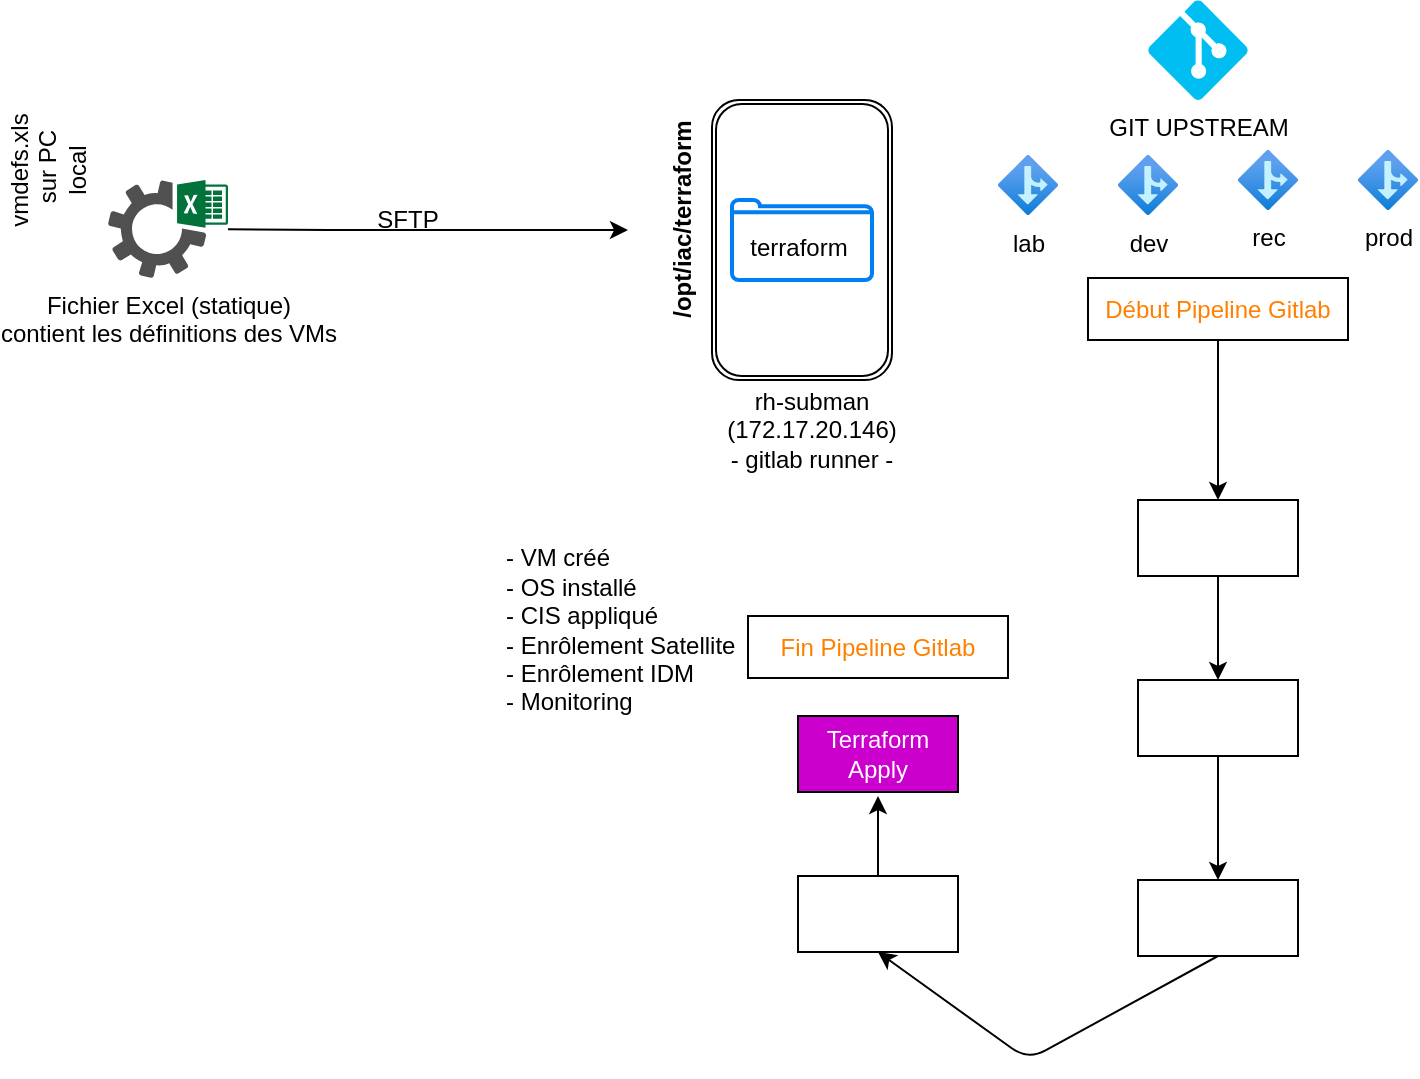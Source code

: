 <mxfile>
    <diagram id="IaFl8y2P71Akh2U9kg0a" name="Page-1">
        <mxGraphModel dx="1264" dy="649" grid="1" gridSize="10" guides="1" tooltips="1" connect="1" arrows="1" fold="1" page="1" pageScale="1" pageWidth="850" pageHeight="1100" math="0" shadow="0">
            <root>
                <mxCell id="0"/>
                <mxCell id="1" parent="0"/>
                <mxCell id="36" value="" style="shape=ext;double=1;rounded=1;whiteSpace=wrap;html=1;" vertex="1" parent="1">
                    <mxGeometry x="402" y="80" width="90" height="140" as="geometry"/>
                </mxCell>
                <mxCell id="6" style="edgeStyle=none;html=1;" parent="1" source="3" edge="1">
                    <mxGeometry relative="1" as="geometry">
                        <mxPoint x="360" y="145" as="targetPoint"/>
                        <Array as="points">
                            <mxPoint x="220" y="145"/>
                            <mxPoint x="280" y="145"/>
                        </Array>
                    </mxGeometry>
                </mxCell>
                <mxCell id="3" value="Fichier Excel (statique)&lt;br&gt;contient les définitions des VMs" style="sketch=0;pointerEvents=1;shadow=0;dashed=0;html=1;strokeColor=none;fillColor=#505050;labelPosition=center;verticalLabelPosition=bottom;verticalAlign=top;outlineConnect=0;align=center;shape=mxgraph.office.services.excel_services;" parent="1" vertex="1">
                    <mxGeometry x="100" y="120" width="60" height="49" as="geometry"/>
                </mxCell>
                <mxCell id="4" value="GIT UPSTREAM" style="verticalLabelPosition=bottom;html=1;verticalAlign=top;align=center;strokeColor=none;fillColor=#00BEF2;shape=mxgraph.azure.git_repository;" parent="1" vertex="1">
                    <mxGeometry x="620" y="30" width="50" height="50" as="geometry"/>
                </mxCell>
                <mxCell id="54" value="" style="edgeStyle=none;html=1;" edge="1" parent="1" source="9" target="11">
                    <mxGeometry relative="1" as="geometry"/>
                </mxCell>
                <mxCell id="9" value="Début Pipeline Gitlab" style="text;strokeColor=default;align=center;fillColor=none;html=1;verticalAlign=middle;whiteSpace=wrap;rounded=0;fontColor=#FF8000;" parent="1" vertex="1">
                    <mxGeometry x="590" y="169" width="130" height="31" as="geometry"/>
                </mxCell>
                <mxCell id="19" style="edgeStyle=none;html=1;exitX=0.5;exitY=1;exitDx=0;exitDy=0;entryX=0.5;entryY=0;entryDx=0;entryDy=0;fontColor=#FFFFFF;" parent="1" source="11" target="15" edge="1">
                    <mxGeometry relative="1" as="geometry"/>
                </mxCell>
                <mxCell id="11" value="&lt;font color=&quot;#ffffff&quot;&gt;Conversion&amp;nbsp;&lt;br&gt;XLS -&amp;gt; CSV&lt;br&gt;&lt;/font&gt;" style="text;strokeColor=default;align=center;fillColor=default;html=1;verticalAlign=middle;whiteSpace=wrap;rounded=0;fontColor=#FF8000;" parent="1" vertex="1">
                    <mxGeometry x="615" y="280" width="80" height="38" as="geometry"/>
                </mxCell>
                <mxCell id="20" style="edgeStyle=none;html=1;exitX=0.5;exitY=1;exitDx=0;exitDy=0;entryX=0.5;entryY=0;entryDx=0;entryDy=0;fontColor=#FFFFFF;" parent="1" source="15" target="16" edge="1">
                    <mxGeometry relative="1" as="geometry"/>
                </mxCell>
                <mxCell id="15" value="&lt;font color=&quot;#ffffff&quot;&gt;Conversion&amp;nbsp;&lt;br&gt;CSV -&amp;gt; YML&lt;br&gt;&lt;/font&gt;" style="text;strokeColor=default;align=center;fillColor=default;html=1;verticalAlign=middle;whiteSpace=wrap;rounded=0;fontColor=#FF8000;" parent="1" vertex="1">
                    <mxGeometry x="615" y="370" width="80" height="38" as="geometry"/>
                </mxCell>
                <mxCell id="23" style="edgeStyle=none;html=1;exitX=0.5;exitY=1;exitDx=0;exitDy=0;fontColor=#FFFFFF;entryX=0.5;entryY=1;entryDx=0;entryDy=0;" parent="1" source="16" target="21" edge="1">
                    <mxGeometry relative="1" as="geometry">
                        <mxPoint x="645" y="532" as="targetPoint"/>
                        <Array as="points">
                            <mxPoint x="560" y="560"/>
                        </Array>
                    </mxGeometry>
                </mxCell>
                <mxCell id="16" value="&lt;font color=&quot;#ffffff&quot;&gt;Generation main.tf&lt;br&gt;&lt;/font&gt;" style="text;strokeColor=default;align=center;fillColor=default;html=1;verticalAlign=middle;whiteSpace=wrap;rounded=0;fontColor=#FF8000;" parent="1" vertex="1">
                    <mxGeometry x="615" y="470" width="80" height="38" as="geometry"/>
                </mxCell>
                <mxCell id="24" style="edgeStyle=none;html=1;exitX=0.5;exitY=0;exitDx=0;exitDy=0;fontColor=#FFFFFF;" parent="1" source="21" edge="1">
                    <mxGeometry relative="1" as="geometry">
                        <mxPoint x="485" y="428" as="targetPoint"/>
                    </mxGeometry>
                </mxCell>
                <mxCell id="21" value="&lt;font color=&quot;#ffffff&quot;&gt;Terraform Plan&lt;br&gt;&lt;/font&gt;" style="text;strokeColor=default;align=center;fillColor=default;html=1;verticalAlign=middle;whiteSpace=wrap;rounded=0;fontColor=#FF8000;" parent="1" vertex="1">
                    <mxGeometry x="445" y="468" width="80" height="38" as="geometry"/>
                </mxCell>
                <mxCell id="22" value="&lt;font color=&quot;#ffffff&quot;&gt;Terraform Apply&lt;br&gt;&lt;/font&gt;" style="text;strokeColor=default;align=center;fillColor=#CC00CC;html=1;verticalAlign=middle;whiteSpace=wrap;rounded=0;fontColor=#FF8000;" parent="1" vertex="1">
                    <mxGeometry x="445" y="388" width="80" height="38" as="geometry"/>
                </mxCell>
                <mxCell id="25" value="Fin Pipeline Gitlab" style="text;strokeColor=default;align=center;fillColor=none;html=1;verticalAlign=middle;whiteSpace=wrap;rounded=0;fontColor=#FF8000;" parent="1" vertex="1">
                    <mxGeometry x="420" y="338" width="130" height="31" as="geometry"/>
                </mxCell>
                <mxCell id="28" value="vmdefs.xls&lt;br&gt;&amp;nbsp;sur PC local" style="text;strokeColor=none;align=center;fillColor=none;html=1;verticalAlign=middle;whiteSpace=wrap;rounded=0;rotation=-90;" vertex="1" parent="1">
                    <mxGeometry x="40" y="100" width="60" height="30" as="geometry"/>
                </mxCell>
                <mxCell id="29" value="&lt;b&gt;/opt/iac/terraform&lt;/b&gt;" style="text;strokeColor=none;align=center;fillColor=none;html=1;verticalAlign=middle;whiteSpace=wrap;rounded=0;rotation=-90;" vertex="1" parent="1">
                    <mxGeometry x="282" y="124.5" width="210" height="30" as="geometry"/>
                </mxCell>
                <mxCell id="35" value="" style="html=1;verticalLabelPosition=bottom;align=center;labelBackgroundColor=#ffffff;verticalAlign=top;strokeWidth=2;strokeColor=#0080F0;shadow=0;dashed=0;shape=mxgraph.ios7.icons.folder;" vertex="1" parent="1">
                    <mxGeometry x="412" y="130" width="70" height="40" as="geometry"/>
                </mxCell>
                <mxCell id="37" value="rh-subman (172.17.20.146)&lt;br&gt;- gitlab runner -" style="text;strokeColor=none;align=center;fillColor=none;html=1;verticalAlign=middle;whiteSpace=wrap;rounded=0;" vertex="1" parent="1">
                    <mxGeometry x="402" y="230" width="100" height="30" as="geometry"/>
                </mxCell>
                <mxCell id="39" value="terraform" style="text;strokeColor=none;align=center;fillColor=none;html=1;verticalAlign=middle;whiteSpace=wrap;rounded=0;" vertex="1" parent="1">
                    <mxGeometry x="420" y="144" width="51" height="20" as="geometry"/>
                </mxCell>
                <mxCell id="43" value="SFTP" style="text;strokeColor=none;align=center;fillColor=none;html=1;verticalAlign=middle;whiteSpace=wrap;rounded=0;" vertex="1" parent="1">
                    <mxGeometry x="220" y="124.5" width="60" height="30" as="geometry"/>
                </mxCell>
                <mxCell id="44" value="lab" style="aspect=fixed;html=1;points=[];align=center;image;fontSize=12;image=img/lib/azure2/general/Branch.svg;" vertex="1" parent="1">
                    <mxGeometry x="545" y="107.5" width="30" height="30" as="geometry"/>
                </mxCell>
                <mxCell id="48" value="dev" style="aspect=fixed;html=1;points=[];align=center;image;fontSize=12;image=img/lib/azure2/general/Branch.svg;" vertex="1" parent="1">
                    <mxGeometry x="605" y="107.5" width="30" height="30" as="geometry"/>
                </mxCell>
                <mxCell id="49" value="rec" style="aspect=fixed;html=1;points=[];align=center;image;fontSize=12;image=img/lib/azure2/general/Branch.svg;" vertex="1" parent="1">
                    <mxGeometry x="665" y="105" width="30" height="30" as="geometry"/>
                </mxCell>
                <mxCell id="50" value="prod" style="aspect=fixed;html=1;points=[];align=center;image;fontSize=12;image=img/lib/azure2/general/Branch.svg;" vertex="1" parent="1">
                    <mxGeometry x="725" y="105" width="30" height="30" as="geometry"/>
                </mxCell>
                <mxCell id="58" value="- VM créé&lt;br&gt;- OS installé&lt;br&gt;- CIS appliqué&lt;br&gt;- Enrôlement Satellite&lt;br&gt;- Enrôlement IDM&lt;br&gt;- Monitoring" style="text;strokeColor=none;align=left;fillColor=none;html=1;verticalAlign=middle;whiteSpace=wrap;rounded=0;" vertex="1" parent="1">
                    <mxGeometry x="297" y="280" width="128" height="130" as="geometry"/>
                </mxCell>
            </root>
        </mxGraphModel>
    </diagram>
</mxfile>